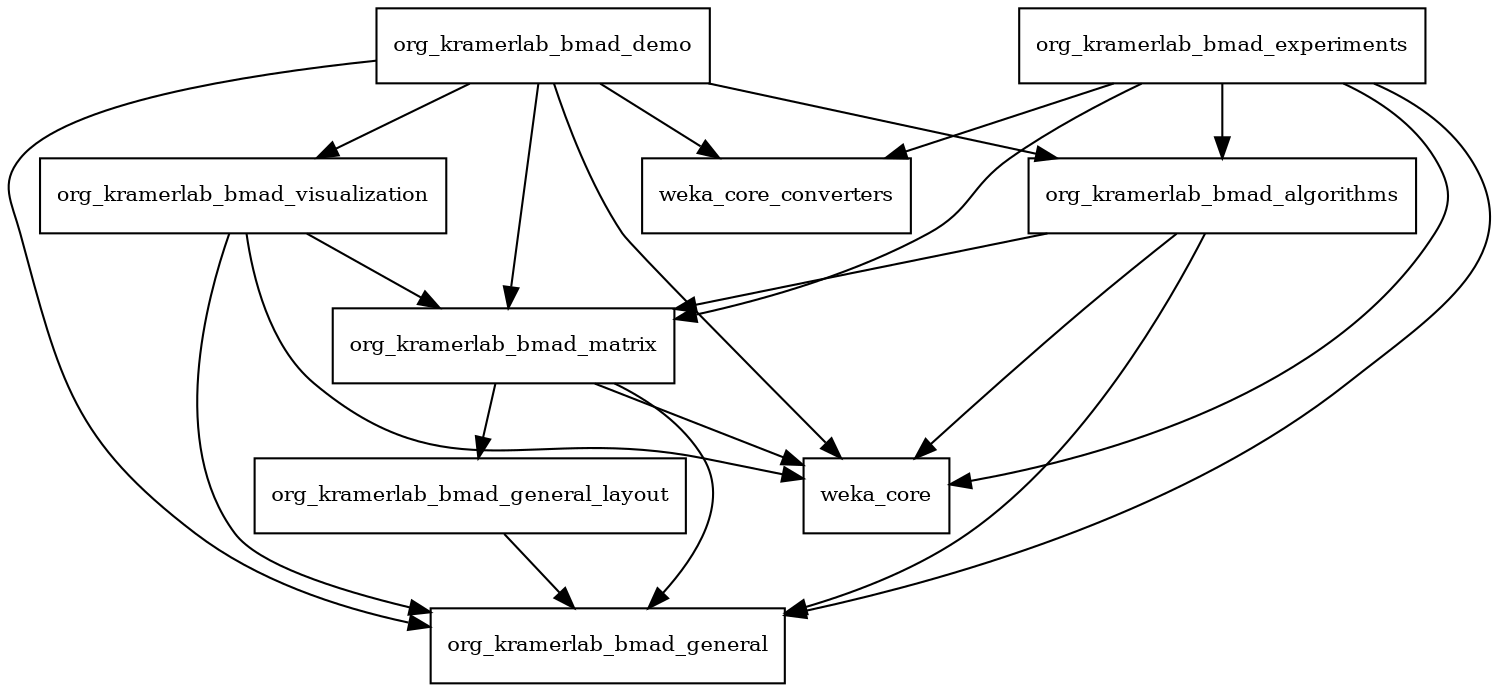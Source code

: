 digraph bmad_2_4_package_dependencies {
  node [shape = box, fontsize=10.0];
  org_kramerlab_bmad_algorithms -> org_kramerlab_bmad_general;
  org_kramerlab_bmad_algorithms -> org_kramerlab_bmad_matrix;
  org_kramerlab_bmad_algorithms -> weka_core;
  org_kramerlab_bmad_demo -> org_kramerlab_bmad_algorithms;
  org_kramerlab_bmad_demo -> org_kramerlab_bmad_general;
  org_kramerlab_bmad_demo -> org_kramerlab_bmad_matrix;
  org_kramerlab_bmad_demo -> org_kramerlab_bmad_visualization;
  org_kramerlab_bmad_demo -> weka_core;
  org_kramerlab_bmad_demo -> weka_core_converters;
  org_kramerlab_bmad_experiments -> org_kramerlab_bmad_algorithms;
  org_kramerlab_bmad_experiments -> org_kramerlab_bmad_general;
  org_kramerlab_bmad_experiments -> org_kramerlab_bmad_matrix;
  org_kramerlab_bmad_experiments -> weka_core;
  org_kramerlab_bmad_experiments -> weka_core_converters;
  org_kramerlab_bmad_general_layout -> org_kramerlab_bmad_general;
  org_kramerlab_bmad_matrix -> org_kramerlab_bmad_general;
  org_kramerlab_bmad_matrix -> org_kramerlab_bmad_general_layout;
  org_kramerlab_bmad_matrix -> weka_core;
  org_kramerlab_bmad_visualization -> org_kramerlab_bmad_general;
  org_kramerlab_bmad_visualization -> org_kramerlab_bmad_matrix;
  org_kramerlab_bmad_visualization -> weka_core;
}
